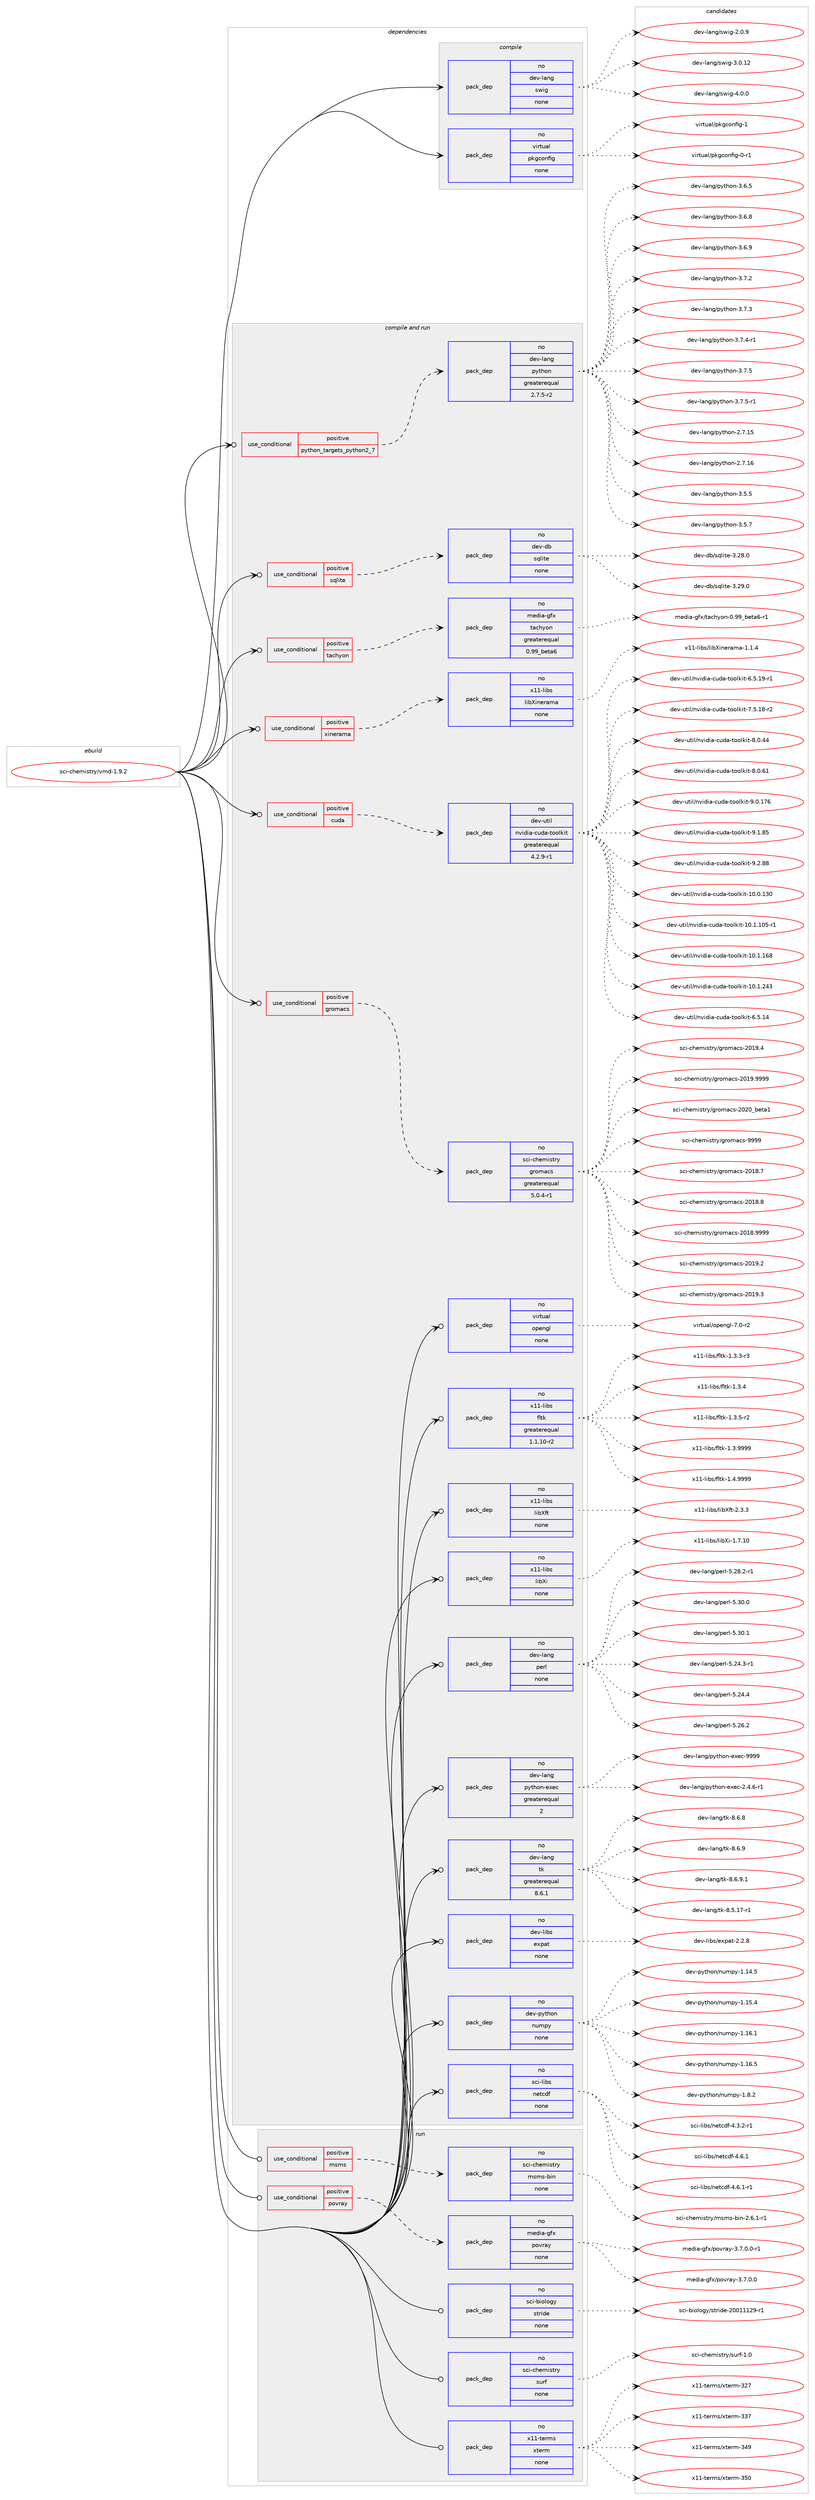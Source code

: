 digraph prolog {

# *************
# Graph options
# *************

newrank=true;
concentrate=true;
compound=true;
graph [rankdir=LR,fontname=Helvetica,fontsize=10,ranksep=1.5];#, ranksep=2.5, nodesep=0.2];
edge  [arrowhead=vee];
node  [fontname=Helvetica,fontsize=10];

# **********
# The ebuild
# **********

subgraph cluster_leftcol {
color=gray;
rank=same;
label=<<i>ebuild</i>>;
id [label="sci-chemistry/vmd-1.9.2", color=red, width=4, href="../sci-chemistry/vmd-1.9.2.svg"];
}

# ****************
# The dependencies
# ****************

subgraph cluster_midcol {
color=gray;
label=<<i>dependencies</i>>;
subgraph cluster_compile {
fillcolor="#eeeeee";
style=filled;
label=<<i>compile</i>>;
subgraph pack630134 {
dependency852253 [label=<<TABLE BORDER="0" CELLBORDER="1" CELLSPACING="0" CELLPADDING="4" WIDTH="220"><TR><TD ROWSPAN="6" CELLPADDING="30">pack_dep</TD></TR><TR><TD WIDTH="110">no</TD></TR><TR><TD>dev-lang</TD></TR><TR><TD>swig</TD></TR><TR><TD>none</TD></TR><TR><TD></TD></TR></TABLE>>, shape=none, color=blue];
}
id:e -> dependency852253:w [weight=20,style="solid",arrowhead="vee"];
subgraph pack630135 {
dependency852254 [label=<<TABLE BORDER="0" CELLBORDER="1" CELLSPACING="0" CELLPADDING="4" WIDTH="220"><TR><TD ROWSPAN="6" CELLPADDING="30">pack_dep</TD></TR><TR><TD WIDTH="110">no</TD></TR><TR><TD>virtual</TD></TR><TR><TD>pkgconfig</TD></TR><TR><TD>none</TD></TR><TR><TD></TD></TR></TABLE>>, shape=none, color=blue];
}
id:e -> dependency852254:w [weight=20,style="solid",arrowhead="vee"];
}
subgraph cluster_compileandrun {
fillcolor="#eeeeee";
style=filled;
label=<<i>compile and run</i>>;
subgraph cond207072 {
dependency852255 [label=<<TABLE BORDER="0" CELLBORDER="1" CELLSPACING="0" CELLPADDING="4"><TR><TD ROWSPAN="3" CELLPADDING="10">use_conditional</TD></TR><TR><TD>positive</TD></TR><TR><TD>cuda</TD></TR></TABLE>>, shape=none, color=red];
subgraph pack630136 {
dependency852256 [label=<<TABLE BORDER="0" CELLBORDER="1" CELLSPACING="0" CELLPADDING="4" WIDTH="220"><TR><TD ROWSPAN="6" CELLPADDING="30">pack_dep</TD></TR><TR><TD WIDTH="110">no</TD></TR><TR><TD>dev-util</TD></TR><TR><TD>nvidia-cuda-toolkit</TD></TR><TR><TD>greaterequal</TD></TR><TR><TD>4.2.9-r1</TD></TR></TABLE>>, shape=none, color=blue];
}
dependency852255:e -> dependency852256:w [weight=20,style="dashed",arrowhead="vee"];
}
id:e -> dependency852255:w [weight=20,style="solid",arrowhead="odotvee"];
subgraph cond207073 {
dependency852257 [label=<<TABLE BORDER="0" CELLBORDER="1" CELLSPACING="0" CELLPADDING="4"><TR><TD ROWSPAN="3" CELLPADDING="10">use_conditional</TD></TR><TR><TD>positive</TD></TR><TR><TD>gromacs</TD></TR></TABLE>>, shape=none, color=red];
subgraph pack630137 {
dependency852258 [label=<<TABLE BORDER="0" CELLBORDER="1" CELLSPACING="0" CELLPADDING="4" WIDTH="220"><TR><TD ROWSPAN="6" CELLPADDING="30">pack_dep</TD></TR><TR><TD WIDTH="110">no</TD></TR><TR><TD>sci-chemistry</TD></TR><TR><TD>gromacs</TD></TR><TR><TD>greaterequal</TD></TR><TR><TD>5.0.4-r1</TD></TR></TABLE>>, shape=none, color=blue];
}
dependency852257:e -> dependency852258:w [weight=20,style="dashed",arrowhead="vee"];
}
id:e -> dependency852257:w [weight=20,style="solid",arrowhead="odotvee"];
subgraph cond207074 {
dependency852259 [label=<<TABLE BORDER="0" CELLBORDER="1" CELLSPACING="0" CELLPADDING="4"><TR><TD ROWSPAN="3" CELLPADDING="10">use_conditional</TD></TR><TR><TD>positive</TD></TR><TR><TD>python_targets_python2_7</TD></TR></TABLE>>, shape=none, color=red];
subgraph pack630138 {
dependency852260 [label=<<TABLE BORDER="0" CELLBORDER="1" CELLSPACING="0" CELLPADDING="4" WIDTH="220"><TR><TD ROWSPAN="6" CELLPADDING="30">pack_dep</TD></TR><TR><TD WIDTH="110">no</TD></TR><TR><TD>dev-lang</TD></TR><TR><TD>python</TD></TR><TR><TD>greaterequal</TD></TR><TR><TD>2.7.5-r2</TD></TR></TABLE>>, shape=none, color=blue];
}
dependency852259:e -> dependency852260:w [weight=20,style="dashed",arrowhead="vee"];
}
id:e -> dependency852259:w [weight=20,style="solid",arrowhead="odotvee"];
subgraph cond207075 {
dependency852261 [label=<<TABLE BORDER="0" CELLBORDER="1" CELLSPACING="0" CELLPADDING="4"><TR><TD ROWSPAN="3" CELLPADDING="10">use_conditional</TD></TR><TR><TD>positive</TD></TR><TR><TD>sqlite</TD></TR></TABLE>>, shape=none, color=red];
subgraph pack630139 {
dependency852262 [label=<<TABLE BORDER="0" CELLBORDER="1" CELLSPACING="0" CELLPADDING="4" WIDTH="220"><TR><TD ROWSPAN="6" CELLPADDING="30">pack_dep</TD></TR><TR><TD WIDTH="110">no</TD></TR><TR><TD>dev-db</TD></TR><TR><TD>sqlite</TD></TR><TR><TD>none</TD></TR><TR><TD></TD></TR></TABLE>>, shape=none, color=blue];
}
dependency852261:e -> dependency852262:w [weight=20,style="dashed",arrowhead="vee"];
}
id:e -> dependency852261:w [weight=20,style="solid",arrowhead="odotvee"];
subgraph cond207076 {
dependency852263 [label=<<TABLE BORDER="0" CELLBORDER="1" CELLSPACING="0" CELLPADDING="4"><TR><TD ROWSPAN="3" CELLPADDING="10">use_conditional</TD></TR><TR><TD>positive</TD></TR><TR><TD>tachyon</TD></TR></TABLE>>, shape=none, color=red];
subgraph pack630140 {
dependency852264 [label=<<TABLE BORDER="0" CELLBORDER="1" CELLSPACING="0" CELLPADDING="4" WIDTH="220"><TR><TD ROWSPAN="6" CELLPADDING="30">pack_dep</TD></TR><TR><TD WIDTH="110">no</TD></TR><TR><TD>media-gfx</TD></TR><TR><TD>tachyon</TD></TR><TR><TD>greaterequal</TD></TR><TR><TD>0.99_beta6</TD></TR></TABLE>>, shape=none, color=blue];
}
dependency852263:e -> dependency852264:w [weight=20,style="dashed",arrowhead="vee"];
}
id:e -> dependency852263:w [weight=20,style="solid",arrowhead="odotvee"];
subgraph cond207077 {
dependency852265 [label=<<TABLE BORDER="0" CELLBORDER="1" CELLSPACING="0" CELLPADDING="4"><TR><TD ROWSPAN="3" CELLPADDING="10">use_conditional</TD></TR><TR><TD>positive</TD></TR><TR><TD>xinerama</TD></TR></TABLE>>, shape=none, color=red];
subgraph pack630141 {
dependency852266 [label=<<TABLE BORDER="0" CELLBORDER="1" CELLSPACING="0" CELLPADDING="4" WIDTH="220"><TR><TD ROWSPAN="6" CELLPADDING="30">pack_dep</TD></TR><TR><TD WIDTH="110">no</TD></TR><TR><TD>x11-libs</TD></TR><TR><TD>libXinerama</TD></TR><TR><TD>none</TD></TR><TR><TD></TD></TR></TABLE>>, shape=none, color=blue];
}
dependency852265:e -> dependency852266:w [weight=20,style="dashed",arrowhead="vee"];
}
id:e -> dependency852265:w [weight=20,style="solid",arrowhead="odotvee"];
subgraph pack630142 {
dependency852267 [label=<<TABLE BORDER="0" CELLBORDER="1" CELLSPACING="0" CELLPADDING="4" WIDTH="220"><TR><TD ROWSPAN="6" CELLPADDING="30">pack_dep</TD></TR><TR><TD WIDTH="110">no</TD></TR><TR><TD>dev-lang</TD></TR><TR><TD>perl</TD></TR><TR><TD>none</TD></TR><TR><TD></TD></TR></TABLE>>, shape=none, color=blue];
}
id:e -> dependency852267:w [weight=20,style="solid",arrowhead="odotvee"];
subgraph pack630143 {
dependency852268 [label=<<TABLE BORDER="0" CELLBORDER="1" CELLSPACING="0" CELLPADDING="4" WIDTH="220"><TR><TD ROWSPAN="6" CELLPADDING="30">pack_dep</TD></TR><TR><TD WIDTH="110">no</TD></TR><TR><TD>dev-lang</TD></TR><TR><TD>python-exec</TD></TR><TR><TD>greaterequal</TD></TR><TR><TD>2</TD></TR></TABLE>>, shape=none, color=blue];
}
id:e -> dependency852268:w [weight=20,style="solid",arrowhead="odotvee"];
subgraph pack630144 {
dependency852269 [label=<<TABLE BORDER="0" CELLBORDER="1" CELLSPACING="0" CELLPADDING="4" WIDTH="220"><TR><TD ROWSPAN="6" CELLPADDING="30">pack_dep</TD></TR><TR><TD WIDTH="110">no</TD></TR><TR><TD>dev-lang</TD></TR><TR><TD>tk</TD></TR><TR><TD>greaterequal</TD></TR><TR><TD>8.6.1</TD></TR></TABLE>>, shape=none, color=blue];
}
id:e -> dependency852269:w [weight=20,style="solid",arrowhead="odotvee"];
subgraph pack630145 {
dependency852270 [label=<<TABLE BORDER="0" CELLBORDER="1" CELLSPACING="0" CELLPADDING="4" WIDTH="220"><TR><TD ROWSPAN="6" CELLPADDING="30">pack_dep</TD></TR><TR><TD WIDTH="110">no</TD></TR><TR><TD>dev-libs</TD></TR><TR><TD>expat</TD></TR><TR><TD>none</TD></TR><TR><TD></TD></TR></TABLE>>, shape=none, color=blue];
}
id:e -> dependency852270:w [weight=20,style="solid",arrowhead="odotvee"];
subgraph pack630146 {
dependency852271 [label=<<TABLE BORDER="0" CELLBORDER="1" CELLSPACING="0" CELLPADDING="4" WIDTH="220"><TR><TD ROWSPAN="6" CELLPADDING="30">pack_dep</TD></TR><TR><TD WIDTH="110">no</TD></TR><TR><TD>dev-python</TD></TR><TR><TD>numpy</TD></TR><TR><TD>none</TD></TR><TR><TD></TD></TR></TABLE>>, shape=none, color=blue];
}
id:e -> dependency852271:w [weight=20,style="solid",arrowhead="odotvee"];
subgraph pack630147 {
dependency852272 [label=<<TABLE BORDER="0" CELLBORDER="1" CELLSPACING="0" CELLPADDING="4" WIDTH="220"><TR><TD ROWSPAN="6" CELLPADDING="30">pack_dep</TD></TR><TR><TD WIDTH="110">no</TD></TR><TR><TD>sci-libs</TD></TR><TR><TD>netcdf</TD></TR><TR><TD>none</TD></TR><TR><TD></TD></TR></TABLE>>, shape=none, color=blue];
}
id:e -> dependency852272:w [weight=20,style="solid",arrowhead="odotvee"];
subgraph pack630148 {
dependency852273 [label=<<TABLE BORDER="0" CELLBORDER="1" CELLSPACING="0" CELLPADDING="4" WIDTH="220"><TR><TD ROWSPAN="6" CELLPADDING="30">pack_dep</TD></TR><TR><TD WIDTH="110">no</TD></TR><TR><TD>virtual</TD></TR><TR><TD>opengl</TD></TR><TR><TD>none</TD></TR><TR><TD></TD></TR></TABLE>>, shape=none, color=blue];
}
id:e -> dependency852273:w [weight=20,style="solid",arrowhead="odotvee"];
subgraph pack630149 {
dependency852274 [label=<<TABLE BORDER="0" CELLBORDER="1" CELLSPACING="0" CELLPADDING="4" WIDTH="220"><TR><TD ROWSPAN="6" CELLPADDING="30">pack_dep</TD></TR><TR><TD WIDTH="110">no</TD></TR><TR><TD>x11-libs</TD></TR><TR><TD>fltk</TD></TR><TR><TD>greaterequal</TD></TR><TR><TD>1.1.10-r2</TD></TR></TABLE>>, shape=none, color=blue];
}
id:e -> dependency852274:w [weight=20,style="solid",arrowhead="odotvee"];
subgraph pack630150 {
dependency852275 [label=<<TABLE BORDER="0" CELLBORDER="1" CELLSPACING="0" CELLPADDING="4" WIDTH="220"><TR><TD ROWSPAN="6" CELLPADDING="30">pack_dep</TD></TR><TR><TD WIDTH="110">no</TD></TR><TR><TD>x11-libs</TD></TR><TR><TD>libXft</TD></TR><TR><TD>none</TD></TR><TR><TD></TD></TR></TABLE>>, shape=none, color=blue];
}
id:e -> dependency852275:w [weight=20,style="solid",arrowhead="odotvee"];
subgraph pack630151 {
dependency852276 [label=<<TABLE BORDER="0" CELLBORDER="1" CELLSPACING="0" CELLPADDING="4" WIDTH="220"><TR><TD ROWSPAN="6" CELLPADDING="30">pack_dep</TD></TR><TR><TD WIDTH="110">no</TD></TR><TR><TD>x11-libs</TD></TR><TR><TD>libXi</TD></TR><TR><TD>none</TD></TR><TR><TD></TD></TR></TABLE>>, shape=none, color=blue];
}
id:e -> dependency852276:w [weight=20,style="solid",arrowhead="odotvee"];
}
subgraph cluster_run {
fillcolor="#eeeeee";
style=filled;
label=<<i>run</i>>;
subgraph cond207078 {
dependency852277 [label=<<TABLE BORDER="0" CELLBORDER="1" CELLSPACING="0" CELLPADDING="4"><TR><TD ROWSPAN="3" CELLPADDING="10">use_conditional</TD></TR><TR><TD>positive</TD></TR><TR><TD>msms</TD></TR></TABLE>>, shape=none, color=red];
subgraph pack630152 {
dependency852278 [label=<<TABLE BORDER="0" CELLBORDER="1" CELLSPACING="0" CELLPADDING="4" WIDTH="220"><TR><TD ROWSPAN="6" CELLPADDING="30">pack_dep</TD></TR><TR><TD WIDTH="110">no</TD></TR><TR><TD>sci-chemistry</TD></TR><TR><TD>msms-bin</TD></TR><TR><TD>none</TD></TR><TR><TD></TD></TR></TABLE>>, shape=none, color=blue];
}
dependency852277:e -> dependency852278:w [weight=20,style="dashed",arrowhead="vee"];
}
id:e -> dependency852277:w [weight=20,style="solid",arrowhead="odot"];
subgraph cond207079 {
dependency852279 [label=<<TABLE BORDER="0" CELLBORDER="1" CELLSPACING="0" CELLPADDING="4"><TR><TD ROWSPAN="3" CELLPADDING="10">use_conditional</TD></TR><TR><TD>positive</TD></TR><TR><TD>povray</TD></TR></TABLE>>, shape=none, color=red];
subgraph pack630153 {
dependency852280 [label=<<TABLE BORDER="0" CELLBORDER="1" CELLSPACING="0" CELLPADDING="4" WIDTH="220"><TR><TD ROWSPAN="6" CELLPADDING="30">pack_dep</TD></TR><TR><TD WIDTH="110">no</TD></TR><TR><TD>media-gfx</TD></TR><TR><TD>povray</TD></TR><TR><TD>none</TD></TR><TR><TD></TD></TR></TABLE>>, shape=none, color=blue];
}
dependency852279:e -> dependency852280:w [weight=20,style="dashed",arrowhead="vee"];
}
id:e -> dependency852279:w [weight=20,style="solid",arrowhead="odot"];
subgraph pack630154 {
dependency852281 [label=<<TABLE BORDER="0" CELLBORDER="1" CELLSPACING="0" CELLPADDING="4" WIDTH="220"><TR><TD ROWSPAN="6" CELLPADDING="30">pack_dep</TD></TR><TR><TD WIDTH="110">no</TD></TR><TR><TD>sci-biology</TD></TR><TR><TD>stride</TD></TR><TR><TD>none</TD></TR><TR><TD></TD></TR></TABLE>>, shape=none, color=blue];
}
id:e -> dependency852281:w [weight=20,style="solid",arrowhead="odot"];
subgraph pack630155 {
dependency852282 [label=<<TABLE BORDER="0" CELLBORDER="1" CELLSPACING="0" CELLPADDING="4" WIDTH="220"><TR><TD ROWSPAN="6" CELLPADDING="30">pack_dep</TD></TR><TR><TD WIDTH="110">no</TD></TR><TR><TD>sci-chemistry</TD></TR><TR><TD>surf</TD></TR><TR><TD>none</TD></TR><TR><TD></TD></TR></TABLE>>, shape=none, color=blue];
}
id:e -> dependency852282:w [weight=20,style="solid",arrowhead="odot"];
subgraph pack630156 {
dependency852283 [label=<<TABLE BORDER="0" CELLBORDER="1" CELLSPACING="0" CELLPADDING="4" WIDTH="220"><TR><TD ROWSPAN="6" CELLPADDING="30">pack_dep</TD></TR><TR><TD WIDTH="110">no</TD></TR><TR><TD>x11-terms</TD></TR><TR><TD>xterm</TD></TR><TR><TD>none</TD></TR><TR><TD></TD></TR></TABLE>>, shape=none, color=blue];
}
id:e -> dependency852283:w [weight=20,style="solid",arrowhead="odot"];
}
}

# **************
# The candidates
# **************

subgraph cluster_choices {
rank=same;
color=gray;
label=<<i>candidates</i>>;

subgraph choice630134 {
color=black;
nodesep=1;
choice100101118451089711010347115119105103455046484657 [label="dev-lang/swig-2.0.9", color=red, width=4,href="../dev-lang/swig-2.0.9.svg"];
choice10010111845108971101034711511910510345514648464950 [label="dev-lang/swig-3.0.12", color=red, width=4,href="../dev-lang/swig-3.0.12.svg"];
choice100101118451089711010347115119105103455246484648 [label="dev-lang/swig-4.0.0", color=red, width=4,href="../dev-lang/swig-4.0.0.svg"];
dependency852253:e -> choice100101118451089711010347115119105103455046484657:w [style=dotted,weight="100"];
dependency852253:e -> choice10010111845108971101034711511910510345514648464950:w [style=dotted,weight="100"];
dependency852253:e -> choice100101118451089711010347115119105103455246484648:w [style=dotted,weight="100"];
}
subgraph choice630135 {
color=black;
nodesep=1;
choice11810511411611797108471121071039911111010210510345484511449 [label="virtual/pkgconfig-0-r1", color=red, width=4,href="../virtual/pkgconfig-0-r1.svg"];
choice1181051141161179710847112107103991111101021051034549 [label="virtual/pkgconfig-1", color=red, width=4,href="../virtual/pkgconfig-1.svg"];
dependency852254:e -> choice11810511411611797108471121071039911111010210510345484511449:w [style=dotted,weight="100"];
dependency852254:e -> choice1181051141161179710847112107103991111101021051034549:w [style=dotted,weight="100"];
}
subgraph choice630136 {
color=black;
nodesep=1;
choice10010111845117116105108471101181051001059745991171009745116111111108107105116454948464846495148 [label="dev-util/nvidia-cuda-toolkit-10.0.130", color=red, width=4,href="../dev-util/nvidia-cuda-toolkit-10.0.130.svg"];
choice100101118451171161051084711011810510010597459911710097451161111111081071051164549484649464948534511449 [label="dev-util/nvidia-cuda-toolkit-10.1.105-r1", color=red, width=4,href="../dev-util/nvidia-cuda-toolkit-10.1.105-r1.svg"];
choice10010111845117116105108471101181051001059745991171009745116111111108107105116454948464946495456 [label="dev-util/nvidia-cuda-toolkit-10.1.168", color=red, width=4,href="../dev-util/nvidia-cuda-toolkit-10.1.168.svg"];
choice10010111845117116105108471101181051001059745991171009745116111111108107105116454948464946505251 [label="dev-util/nvidia-cuda-toolkit-10.1.243", color=red, width=4,href="../dev-util/nvidia-cuda-toolkit-10.1.243.svg"];
choice1001011184511711610510847110118105100105974599117100974511611111110810710511645544653464952 [label="dev-util/nvidia-cuda-toolkit-6.5.14", color=red, width=4,href="../dev-util/nvidia-cuda-toolkit-6.5.14.svg"];
choice10010111845117116105108471101181051001059745991171009745116111111108107105116455446534649574511449 [label="dev-util/nvidia-cuda-toolkit-6.5.19-r1", color=red, width=4,href="../dev-util/nvidia-cuda-toolkit-6.5.19-r1.svg"];
choice10010111845117116105108471101181051001059745991171009745116111111108107105116455546534649564511450 [label="dev-util/nvidia-cuda-toolkit-7.5.18-r2", color=red, width=4,href="../dev-util/nvidia-cuda-toolkit-7.5.18-r2.svg"];
choice1001011184511711610510847110118105100105974599117100974511611111110810710511645564648465252 [label="dev-util/nvidia-cuda-toolkit-8.0.44", color=red, width=4,href="../dev-util/nvidia-cuda-toolkit-8.0.44.svg"];
choice1001011184511711610510847110118105100105974599117100974511611111110810710511645564648465449 [label="dev-util/nvidia-cuda-toolkit-8.0.61", color=red, width=4,href="../dev-util/nvidia-cuda-toolkit-8.0.61.svg"];
choice100101118451171161051084711011810510010597459911710097451161111111081071051164557464846495554 [label="dev-util/nvidia-cuda-toolkit-9.0.176", color=red, width=4,href="../dev-util/nvidia-cuda-toolkit-9.0.176.svg"];
choice1001011184511711610510847110118105100105974599117100974511611111110810710511645574649465653 [label="dev-util/nvidia-cuda-toolkit-9.1.85", color=red, width=4,href="../dev-util/nvidia-cuda-toolkit-9.1.85.svg"];
choice1001011184511711610510847110118105100105974599117100974511611111110810710511645574650465656 [label="dev-util/nvidia-cuda-toolkit-9.2.88", color=red, width=4,href="../dev-util/nvidia-cuda-toolkit-9.2.88.svg"];
dependency852256:e -> choice10010111845117116105108471101181051001059745991171009745116111111108107105116454948464846495148:w [style=dotted,weight="100"];
dependency852256:e -> choice100101118451171161051084711011810510010597459911710097451161111111081071051164549484649464948534511449:w [style=dotted,weight="100"];
dependency852256:e -> choice10010111845117116105108471101181051001059745991171009745116111111108107105116454948464946495456:w [style=dotted,weight="100"];
dependency852256:e -> choice10010111845117116105108471101181051001059745991171009745116111111108107105116454948464946505251:w [style=dotted,weight="100"];
dependency852256:e -> choice1001011184511711610510847110118105100105974599117100974511611111110810710511645544653464952:w [style=dotted,weight="100"];
dependency852256:e -> choice10010111845117116105108471101181051001059745991171009745116111111108107105116455446534649574511449:w [style=dotted,weight="100"];
dependency852256:e -> choice10010111845117116105108471101181051001059745991171009745116111111108107105116455546534649564511450:w [style=dotted,weight="100"];
dependency852256:e -> choice1001011184511711610510847110118105100105974599117100974511611111110810710511645564648465252:w [style=dotted,weight="100"];
dependency852256:e -> choice1001011184511711610510847110118105100105974599117100974511611111110810710511645564648465449:w [style=dotted,weight="100"];
dependency852256:e -> choice100101118451171161051084711011810510010597459911710097451161111111081071051164557464846495554:w [style=dotted,weight="100"];
dependency852256:e -> choice1001011184511711610510847110118105100105974599117100974511611111110810710511645574649465653:w [style=dotted,weight="100"];
dependency852256:e -> choice1001011184511711610510847110118105100105974599117100974511611111110810710511645574650465656:w [style=dotted,weight="100"];
}
subgraph choice630137 {
color=black;
nodesep=1;
choice11599105459910410110910511511611412147103114111109979911545504849564655 [label="sci-chemistry/gromacs-2018.7", color=red, width=4,href="../sci-chemistry/gromacs-2018.7.svg"];
choice11599105459910410110910511511611412147103114111109979911545504849564656 [label="sci-chemistry/gromacs-2018.8", color=red, width=4,href="../sci-chemistry/gromacs-2018.8.svg"];
choice11599105459910410110910511511611412147103114111109979911545504849564657575757 [label="sci-chemistry/gromacs-2018.9999", color=red, width=4,href="../sci-chemistry/gromacs-2018.9999.svg"];
choice11599105459910410110910511511611412147103114111109979911545504849574650 [label="sci-chemistry/gromacs-2019.2", color=red, width=4,href="../sci-chemistry/gromacs-2019.2.svg"];
choice11599105459910410110910511511611412147103114111109979911545504849574651 [label="sci-chemistry/gromacs-2019.3", color=red, width=4,href="../sci-chemistry/gromacs-2019.3.svg"];
choice11599105459910410110910511511611412147103114111109979911545504849574652 [label="sci-chemistry/gromacs-2019.4", color=red, width=4,href="../sci-chemistry/gromacs-2019.4.svg"];
choice11599105459910410110910511511611412147103114111109979911545504849574657575757 [label="sci-chemistry/gromacs-2019.9999", color=red, width=4,href="../sci-chemistry/gromacs-2019.9999.svg"];
choice115991054599104101109105115116114121471031141111099799115455048504895981011169749 [label="sci-chemistry/gromacs-2020_beta1", color=red, width=4,href="../sci-chemistry/gromacs-2020_beta1.svg"];
choice1159910545991041011091051151161141214710311411110997991154557575757 [label="sci-chemistry/gromacs-9999", color=red, width=4,href="../sci-chemistry/gromacs-9999.svg"];
dependency852258:e -> choice11599105459910410110910511511611412147103114111109979911545504849564655:w [style=dotted,weight="100"];
dependency852258:e -> choice11599105459910410110910511511611412147103114111109979911545504849564656:w [style=dotted,weight="100"];
dependency852258:e -> choice11599105459910410110910511511611412147103114111109979911545504849564657575757:w [style=dotted,weight="100"];
dependency852258:e -> choice11599105459910410110910511511611412147103114111109979911545504849574650:w [style=dotted,weight="100"];
dependency852258:e -> choice11599105459910410110910511511611412147103114111109979911545504849574651:w [style=dotted,weight="100"];
dependency852258:e -> choice11599105459910410110910511511611412147103114111109979911545504849574652:w [style=dotted,weight="100"];
dependency852258:e -> choice11599105459910410110910511511611412147103114111109979911545504849574657575757:w [style=dotted,weight="100"];
dependency852258:e -> choice115991054599104101109105115116114121471031141111099799115455048504895981011169749:w [style=dotted,weight="100"];
dependency852258:e -> choice1159910545991041011091051151161141214710311411110997991154557575757:w [style=dotted,weight="100"];
}
subgraph choice630138 {
color=black;
nodesep=1;
choice10010111845108971101034711212111610411111045504655464953 [label="dev-lang/python-2.7.15", color=red, width=4,href="../dev-lang/python-2.7.15.svg"];
choice10010111845108971101034711212111610411111045504655464954 [label="dev-lang/python-2.7.16", color=red, width=4,href="../dev-lang/python-2.7.16.svg"];
choice100101118451089711010347112121116104111110455146534653 [label="dev-lang/python-3.5.5", color=red, width=4,href="../dev-lang/python-3.5.5.svg"];
choice100101118451089711010347112121116104111110455146534655 [label="dev-lang/python-3.5.7", color=red, width=4,href="../dev-lang/python-3.5.7.svg"];
choice100101118451089711010347112121116104111110455146544653 [label="dev-lang/python-3.6.5", color=red, width=4,href="../dev-lang/python-3.6.5.svg"];
choice100101118451089711010347112121116104111110455146544656 [label="dev-lang/python-3.6.8", color=red, width=4,href="../dev-lang/python-3.6.8.svg"];
choice100101118451089711010347112121116104111110455146544657 [label="dev-lang/python-3.6.9", color=red, width=4,href="../dev-lang/python-3.6.9.svg"];
choice100101118451089711010347112121116104111110455146554650 [label="dev-lang/python-3.7.2", color=red, width=4,href="../dev-lang/python-3.7.2.svg"];
choice100101118451089711010347112121116104111110455146554651 [label="dev-lang/python-3.7.3", color=red, width=4,href="../dev-lang/python-3.7.3.svg"];
choice1001011184510897110103471121211161041111104551465546524511449 [label="dev-lang/python-3.7.4-r1", color=red, width=4,href="../dev-lang/python-3.7.4-r1.svg"];
choice100101118451089711010347112121116104111110455146554653 [label="dev-lang/python-3.7.5", color=red, width=4,href="../dev-lang/python-3.7.5.svg"];
choice1001011184510897110103471121211161041111104551465546534511449 [label="dev-lang/python-3.7.5-r1", color=red, width=4,href="../dev-lang/python-3.7.5-r1.svg"];
dependency852260:e -> choice10010111845108971101034711212111610411111045504655464953:w [style=dotted,weight="100"];
dependency852260:e -> choice10010111845108971101034711212111610411111045504655464954:w [style=dotted,weight="100"];
dependency852260:e -> choice100101118451089711010347112121116104111110455146534653:w [style=dotted,weight="100"];
dependency852260:e -> choice100101118451089711010347112121116104111110455146534655:w [style=dotted,weight="100"];
dependency852260:e -> choice100101118451089711010347112121116104111110455146544653:w [style=dotted,weight="100"];
dependency852260:e -> choice100101118451089711010347112121116104111110455146544656:w [style=dotted,weight="100"];
dependency852260:e -> choice100101118451089711010347112121116104111110455146544657:w [style=dotted,weight="100"];
dependency852260:e -> choice100101118451089711010347112121116104111110455146554650:w [style=dotted,weight="100"];
dependency852260:e -> choice100101118451089711010347112121116104111110455146554651:w [style=dotted,weight="100"];
dependency852260:e -> choice1001011184510897110103471121211161041111104551465546524511449:w [style=dotted,weight="100"];
dependency852260:e -> choice100101118451089711010347112121116104111110455146554653:w [style=dotted,weight="100"];
dependency852260:e -> choice1001011184510897110103471121211161041111104551465546534511449:w [style=dotted,weight="100"];
}
subgraph choice630139 {
color=black;
nodesep=1;
choice10010111845100984711511310810511610145514650564648 [label="dev-db/sqlite-3.28.0", color=red, width=4,href="../dev-db/sqlite-3.28.0.svg"];
choice10010111845100984711511310810511610145514650574648 [label="dev-db/sqlite-3.29.0", color=red, width=4,href="../dev-db/sqlite-3.29.0.svg"];
dependency852262:e -> choice10010111845100984711511310810511610145514650564648:w [style=dotted,weight="100"];
dependency852262:e -> choice10010111845100984711511310810511610145514650574648:w [style=dotted,weight="100"];
}
subgraph choice630140 {
color=black;
nodesep=1;
choice10910110010597451031021204711697991041211111104548465757959810111697544511449 [label="media-gfx/tachyon-0.99_beta6-r1", color=red, width=4,href="../media-gfx/tachyon-0.99_beta6-r1.svg"];
dependency852264:e -> choice10910110010597451031021204711697991041211111104548465757959810111697544511449:w [style=dotted,weight="100"];
}
subgraph choice630141 {
color=black;
nodesep=1;
choice120494945108105981154710810598881051101011149710997454946494652 [label="x11-libs/libXinerama-1.1.4", color=red, width=4,href="../x11-libs/libXinerama-1.1.4.svg"];
dependency852266:e -> choice120494945108105981154710810598881051101011149710997454946494652:w [style=dotted,weight="100"];
}
subgraph choice630142 {
color=black;
nodesep=1;
choice100101118451089711010347112101114108455346505246514511449 [label="dev-lang/perl-5.24.3-r1", color=red, width=4,href="../dev-lang/perl-5.24.3-r1.svg"];
choice10010111845108971101034711210111410845534650524652 [label="dev-lang/perl-5.24.4", color=red, width=4,href="../dev-lang/perl-5.24.4.svg"];
choice10010111845108971101034711210111410845534650544650 [label="dev-lang/perl-5.26.2", color=red, width=4,href="../dev-lang/perl-5.26.2.svg"];
choice100101118451089711010347112101114108455346505646504511449 [label="dev-lang/perl-5.28.2-r1", color=red, width=4,href="../dev-lang/perl-5.28.2-r1.svg"];
choice10010111845108971101034711210111410845534651484648 [label="dev-lang/perl-5.30.0", color=red, width=4,href="../dev-lang/perl-5.30.0.svg"];
choice10010111845108971101034711210111410845534651484649 [label="dev-lang/perl-5.30.1", color=red, width=4,href="../dev-lang/perl-5.30.1.svg"];
dependency852267:e -> choice100101118451089711010347112101114108455346505246514511449:w [style=dotted,weight="100"];
dependency852267:e -> choice10010111845108971101034711210111410845534650524652:w [style=dotted,weight="100"];
dependency852267:e -> choice10010111845108971101034711210111410845534650544650:w [style=dotted,weight="100"];
dependency852267:e -> choice100101118451089711010347112101114108455346505646504511449:w [style=dotted,weight="100"];
dependency852267:e -> choice10010111845108971101034711210111410845534651484648:w [style=dotted,weight="100"];
dependency852267:e -> choice10010111845108971101034711210111410845534651484649:w [style=dotted,weight="100"];
}
subgraph choice630143 {
color=black;
nodesep=1;
choice10010111845108971101034711212111610411111045101120101994550465246544511449 [label="dev-lang/python-exec-2.4.6-r1", color=red, width=4,href="../dev-lang/python-exec-2.4.6-r1.svg"];
choice10010111845108971101034711212111610411111045101120101994557575757 [label="dev-lang/python-exec-9999", color=red, width=4,href="../dev-lang/python-exec-9999.svg"];
dependency852268:e -> choice10010111845108971101034711212111610411111045101120101994550465246544511449:w [style=dotted,weight="100"];
dependency852268:e -> choice10010111845108971101034711212111610411111045101120101994557575757:w [style=dotted,weight="100"];
}
subgraph choice630144 {
color=black;
nodesep=1;
choice100101118451089711010347116107455646534649554511449 [label="dev-lang/tk-8.5.17-r1", color=red, width=4,href="../dev-lang/tk-8.5.17-r1.svg"];
choice100101118451089711010347116107455646544656 [label="dev-lang/tk-8.6.8", color=red, width=4,href="../dev-lang/tk-8.6.8.svg"];
choice100101118451089711010347116107455646544657 [label="dev-lang/tk-8.6.9", color=red, width=4,href="../dev-lang/tk-8.6.9.svg"];
choice1001011184510897110103471161074556465446574649 [label="dev-lang/tk-8.6.9.1", color=red, width=4,href="../dev-lang/tk-8.6.9.1.svg"];
dependency852269:e -> choice100101118451089711010347116107455646534649554511449:w [style=dotted,weight="100"];
dependency852269:e -> choice100101118451089711010347116107455646544656:w [style=dotted,weight="100"];
dependency852269:e -> choice100101118451089711010347116107455646544657:w [style=dotted,weight="100"];
dependency852269:e -> choice1001011184510897110103471161074556465446574649:w [style=dotted,weight="100"];
}
subgraph choice630145 {
color=black;
nodesep=1;
choice10010111845108105981154710112011297116455046504656 [label="dev-libs/expat-2.2.8", color=red, width=4,href="../dev-libs/expat-2.2.8.svg"];
dependency852270:e -> choice10010111845108105981154710112011297116455046504656:w [style=dotted,weight="100"];
}
subgraph choice630146 {
color=black;
nodesep=1;
choice100101118451121211161041111104711011710911212145494649524653 [label="dev-python/numpy-1.14.5", color=red, width=4,href="../dev-python/numpy-1.14.5.svg"];
choice100101118451121211161041111104711011710911212145494649534652 [label="dev-python/numpy-1.15.4", color=red, width=4,href="../dev-python/numpy-1.15.4.svg"];
choice100101118451121211161041111104711011710911212145494649544649 [label="dev-python/numpy-1.16.1", color=red, width=4,href="../dev-python/numpy-1.16.1.svg"];
choice100101118451121211161041111104711011710911212145494649544653 [label="dev-python/numpy-1.16.5", color=red, width=4,href="../dev-python/numpy-1.16.5.svg"];
choice1001011184511212111610411111047110117109112121454946564650 [label="dev-python/numpy-1.8.2", color=red, width=4,href="../dev-python/numpy-1.8.2.svg"];
dependency852271:e -> choice100101118451121211161041111104711011710911212145494649524653:w [style=dotted,weight="100"];
dependency852271:e -> choice100101118451121211161041111104711011710911212145494649534652:w [style=dotted,weight="100"];
dependency852271:e -> choice100101118451121211161041111104711011710911212145494649544649:w [style=dotted,weight="100"];
dependency852271:e -> choice100101118451121211161041111104711011710911212145494649544653:w [style=dotted,weight="100"];
dependency852271:e -> choice1001011184511212111610411111047110117109112121454946564650:w [style=dotted,weight="100"];
}
subgraph choice630147 {
color=black;
nodesep=1;
choice11599105451081059811547110101116991001024552465146504511449 [label="sci-libs/netcdf-4.3.2-r1", color=red, width=4,href="../sci-libs/netcdf-4.3.2-r1.svg"];
choice1159910545108105981154711010111699100102455246544649 [label="sci-libs/netcdf-4.6.1", color=red, width=4,href="../sci-libs/netcdf-4.6.1.svg"];
choice11599105451081059811547110101116991001024552465446494511449 [label="sci-libs/netcdf-4.6.1-r1", color=red, width=4,href="../sci-libs/netcdf-4.6.1-r1.svg"];
dependency852272:e -> choice11599105451081059811547110101116991001024552465146504511449:w [style=dotted,weight="100"];
dependency852272:e -> choice1159910545108105981154711010111699100102455246544649:w [style=dotted,weight="100"];
dependency852272:e -> choice11599105451081059811547110101116991001024552465446494511449:w [style=dotted,weight="100"];
}
subgraph choice630148 {
color=black;
nodesep=1;
choice1181051141161179710847111112101110103108455546484511450 [label="virtual/opengl-7.0-r2", color=red, width=4,href="../virtual/opengl-7.0-r2.svg"];
dependency852273:e -> choice1181051141161179710847111112101110103108455546484511450:w [style=dotted,weight="100"];
}
subgraph choice630149 {
color=black;
nodesep=1;
choice12049494510810598115471021081161074549465146514511451 [label="x11-libs/fltk-1.3.3-r3", color=red, width=4,href="../x11-libs/fltk-1.3.3-r3.svg"];
choice1204949451081059811547102108116107454946514652 [label="x11-libs/fltk-1.3.4", color=red, width=4,href="../x11-libs/fltk-1.3.4.svg"];
choice12049494510810598115471021081161074549465146534511450 [label="x11-libs/fltk-1.3.5-r2", color=red, width=4,href="../x11-libs/fltk-1.3.5-r2.svg"];
choice1204949451081059811547102108116107454946514657575757 [label="x11-libs/fltk-1.3.9999", color=red, width=4,href="../x11-libs/fltk-1.3.9999.svg"];
choice1204949451081059811547102108116107454946524657575757 [label="x11-libs/fltk-1.4.9999", color=red, width=4,href="../x11-libs/fltk-1.4.9999.svg"];
dependency852274:e -> choice12049494510810598115471021081161074549465146514511451:w [style=dotted,weight="100"];
dependency852274:e -> choice1204949451081059811547102108116107454946514652:w [style=dotted,weight="100"];
dependency852274:e -> choice12049494510810598115471021081161074549465146534511450:w [style=dotted,weight="100"];
dependency852274:e -> choice1204949451081059811547102108116107454946514657575757:w [style=dotted,weight="100"];
dependency852274:e -> choice1204949451081059811547102108116107454946524657575757:w [style=dotted,weight="100"];
}
subgraph choice630150 {
color=black;
nodesep=1;
choice12049494510810598115471081059888102116455046514651 [label="x11-libs/libXft-2.3.3", color=red, width=4,href="../x11-libs/libXft-2.3.3.svg"];
dependency852275:e -> choice12049494510810598115471081059888102116455046514651:w [style=dotted,weight="100"];
}
subgraph choice630151 {
color=black;
nodesep=1;
choice1204949451081059811547108105988810545494655464948 [label="x11-libs/libXi-1.7.10", color=red, width=4,href="../x11-libs/libXi-1.7.10.svg"];
dependency852276:e -> choice1204949451081059811547108105988810545494655464948:w [style=dotted,weight="100"];
}
subgraph choice630152 {
color=black;
nodesep=1;
choice1159910545991041011091051151161141214710911510911545981051104550465446494511449 [label="sci-chemistry/msms-bin-2.6.1-r1", color=red, width=4,href="../sci-chemistry/msms-bin-2.6.1-r1.svg"];
dependency852278:e -> choice1159910545991041011091051151161141214710911510911545981051104550465446494511449:w [style=dotted,weight="100"];
}
subgraph choice630153 {
color=black;
nodesep=1;
choice109101100105974510310212047112111118114971214551465546484648 [label="media-gfx/povray-3.7.0.0", color=red, width=4,href="../media-gfx/povray-3.7.0.0.svg"];
choice1091011001059745103102120471121111181149712145514655464846484511449 [label="media-gfx/povray-3.7.0.0-r1", color=red, width=4,href="../media-gfx/povray-3.7.0.0-r1.svg"];
dependency852280:e -> choice109101100105974510310212047112111118114971214551465546484648:w [style=dotted,weight="100"];
dependency852280:e -> choice1091011001059745103102120471121111181149712145514655464846484511449:w [style=dotted,weight="100"];
}
subgraph choice630154 {
color=black;
nodesep=1;
choice115991054598105111108111103121471151161141051001014550484849494950574511449 [label="sci-biology/stride-20011129-r1", color=red, width=4,href="../sci-biology/stride-20011129-r1.svg"];
dependency852281:e -> choice115991054598105111108111103121471151161141051001014550484849494950574511449:w [style=dotted,weight="100"];
}
subgraph choice630155 {
color=black;
nodesep=1;
choice1159910545991041011091051151161141214711511711410245494648 [label="sci-chemistry/surf-1.0", color=red, width=4,href="../sci-chemistry/surf-1.0.svg"];
dependency852282:e -> choice1159910545991041011091051151161141214711511711410245494648:w [style=dotted,weight="100"];
}
subgraph choice630156 {
color=black;
nodesep=1;
choice1204949451161011141091154712011610111410945515055 [label="x11-terms/xterm-327", color=red, width=4,href="../x11-terms/xterm-327.svg"];
choice1204949451161011141091154712011610111410945515155 [label="x11-terms/xterm-337", color=red, width=4,href="../x11-terms/xterm-337.svg"];
choice1204949451161011141091154712011610111410945515257 [label="x11-terms/xterm-349", color=red, width=4,href="../x11-terms/xterm-349.svg"];
choice1204949451161011141091154712011610111410945515348 [label="x11-terms/xterm-350", color=red, width=4,href="../x11-terms/xterm-350.svg"];
dependency852283:e -> choice1204949451161011141091154712011610111410945515055:w [style=dotted,weight="100"];
dependency852283:e -> choice1204949451161011141091154712011610111410945515155:w [style=dotted,weight="100"];
dependency852283:e -> choice1204949451161011141091154712011610111410945515257:w [style=dotted,weight="100"];
dependency852283:e -> choice1204949451161011141091154712011610111410945515348:w [style=dotted,weight="100"];
}
}

}

